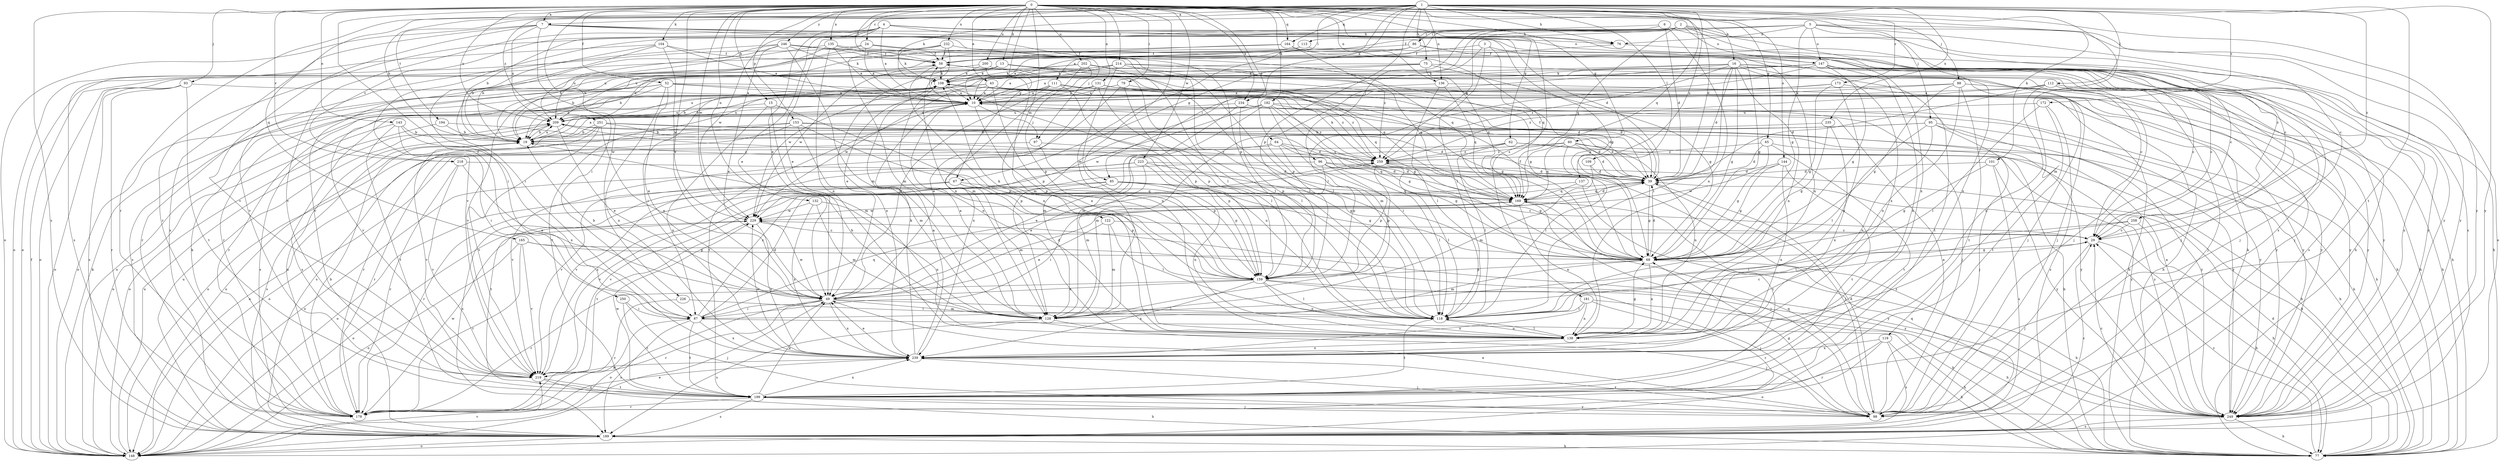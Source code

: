 strict digraph  {
0;
1;
2;
3;
4;
5;
6;
7;
10;
13;
15;
16;
19;
24;
29;
39;
43;
49;
52;
58;
60;
62;
64;
65;
67;
68;
75;
76;
77;
79;
85;
86;
87;
88;
93;
95;
96;
97;
98;
101;
104;
108;
109;
111;
112;
113;
118;
119;
122;
128;
131;
132;
135;
136;
137;
138;
143;
144;
147;
148;
153;
159;
164;
165;
169;
172;
173;
178;
181;
182;
189;
194;
199;
200;
202;
209;
214;
218;
219;
223;
226;
229;
232;
234;
235;
239;
246;
249;
250;
251;
258;
259;
0 -> 7  [label=a];
0 -> 13  [label=b];
0 -> 15  [label=b];
0 -> 16  [label=b];
0 -> 24  [label=c];
0 -> 39  [label=d];
0 -> 43  [label=e];
0 -> 49  [label=e];
0 -> 52  [label=f];
0 -> 58  [label=f];
0 -> 60  [label=g];
0 -> 62  [label=g];
0 -> 64  [label=g];
0 -> 65  [label=g];
0 -> 67  [label=g];
0 -> 79  [label=i];
0 -> 85  [label=i];
0 -> 88  [label=j];
0 -> 93  [label=j];
0 -> 95  [label=j];
0 -> 101  [label=k];
0 -> 104  [label=k];
0 -> 119  [label=m];
0 -> 122  [label=m];
0 -> 131  [label=n];
0 -> 132  [label=n];
0 -> 135  [label=n];
0 -> 136  [label=n];
0 -> 143  [label=o];
0 -> 144  [label=o];
0 -> 153  [label=p];
0 -> 164  [label=q];
0 -> 181  [label=s];
0 -> 182  [label=s];
0 -> 189  [label=s];
0 -> 200  [label=u];
0 -> 202  [label=u];
0 -> 209  [label=u];
0 -> 214  [label=v];
0 -> 218  [label=v];
0 -> 223  [label=w];
0 -> 226  [label=w];
0 -> 229  [label=w];
0 -> 232  [label=x];
0 -> 234  [label=x];
0 -> 246  [label=y];
0 -> 249  [label=y];
0 -> 250  [label=z];
1 -> 7  [label=a];
1 -> 19  [label=b];
1 -> 49  [label=e];
1 -> 75  [label=h];
1 -> 76  [label=h];
1 -> 108  [label=k];
1 -> 109  [label=l];
1 -> 111  [label=l];
1 -> 112  [label=l];
1 -> 128  [label=m];
1 -> 136  [label=n];
1 -> 137  [label=n];
1 -> 159  [label=p];
1 -> 164  [label=q];
1 -> 165  [label=q];
1 -> 169  [label=q];
1 -> 172  [label=r];
1 -> 173  [label=r];
1 -> 178  [label=r];
1 -> 194  [label=t];
1 -> 199  [label=t];
1 -> 234  [label=x];
1 -> 235  [label=x];
1 -> 249  [label=y];
1 -> 251  [label=z];
1 -> 258  [label=z];
2 -> 10  [label=a];
2 -> 29  [label=c];
2 -> 67  [label=g];
2 -> 96  [label=j];
2 -> 113  [label=l];
2 -> 147  [label=o];
2 -> 169  [label=q];
2 -> 239  [label=x];
2 -> 258  [label=z];
2 -> 259  [label=z];
3 -> 58  [label=f];
3 -> 85  [label=i];
3 -> 118  [label=l];
3 -> 138  [label=n];
3 -> 169  [label=q];
4 -> 10  [label=a];
4 -> 19  [label=b];
4 -> 29  [label=c];
4 -> 39  [label=d];
4 -> 49  [label=e];
4 -> 68  [label=g];
4 -> 76  [label=h];
4 -> 147  [label=o];
4 -> 218  [label=v];
4 -> 219  [label=v];
4 -> 229  [label=w];
5 -> 58  [label=f];
5 -> 68  [label=g];
5 -> 76  [label=h];
5 -> 147  [label=o];
5 -> 148  [label=o];
5 -> 178  [label=r];
5 -> 189  [label=s];
5 -> 219  [label=v];
5 -> 239  [label=x];
5 -> 249  [label=y];
6 -> 39  [label=d];
6 -> 49  [label=e];
6 -> 86  [label=i];
6 -> 138  [label=n];
6 -> 189  [label=s];
7 -> 76  [label=h];
7 -> 87  [label=i];
7 -> 97  [label=j];
7 -> 148  [label=o];
7 -> 159  [label=p];
7 -> 189  [label=s];
7 -> 209  [label=u];
7 -> 219  [label=v];
7 -> 249  [label=y];
10 -> 58  [label=f];
10 -> 97  [label=j];
10 -> 159  [label=p];
10 -> 189  [label=s];
10 -> 199  [label=t];
10 -> 209  [label=u];
13 -> 29  [label=c];
13 -> 68  [label=g];
13 -> 108  [label=k];
13 -> 118  [label=l];
13 -> 148  [label=o];
13 -> 169  [label=q];
13 -> 209  [label=u];
13 -> 239  [label=x];
15 -> 128  [label=m];
15 -> 159  [label=p];
15 -> 209  [label=u];
15 -> 239  [label=x];
16 -> 10  [label=a];
16 -> 29  [label=c];
16 -> 39  [label=d];
16 -> 68  [label=g];
16 -> 98  [label=j];
16 -> 108  [label=k];
16 -> 118  [label=l];
16 -> 138  [label=n];
16 -> 159  [label=p];
16 -> 189  [label=s];
16 -> 199  [label=t];
16 -> 259  [label=z];
19 -> 10  [label=a];
19 -> 189  [label=s];
19 -> 209  [label=u];
19 -> 219  [label=v];
19 -> 259  [label=z];
24 -> 10  [label=a];
24 -> 19  [label=b];
24 -> 58  [label=f];
24 -> 68  [label=g];
24 -> 118  [label=l];
24 -> 148  [label=o];
29 -> 68  [label=g];
29 -> 77  [label=h];
29 -> 98  [label=j];
39 -> 58  [label=f];
39 -> 68  [label=g];
39 -> 98  [label=j];
39 -> 169  [label=q];
43 -> 10  [label=a];
43 -> 19  [label=b];
43 -> 68  [label=g];
43 -> 77  [label=h];
43 -> 159  [label=p];
43 -> 178  [label=r];
43 -> 229  [label=w];
43 -> 259  [label=z];
49 -> 19  [label=b];
49 -> 39  [label=d];
49 -> 87  [label=i];
49 -> 118  [label=l];
49 -> 128  [label=m];
49 -> 148  [label=o];
49 -> 178  [label=r];
49 -> 229  [label=w];
49 -> 239  [label=x];
52 -> 10  [label=a];
52 -> 39  [label=d];
52 -> 49  [label=e];
52 -> 68  [label=g];
52 -> 148  [label=o];
52 -> 189  [label=s];
52 -> 219  [label=v];
52 -> 239  [label=x];
58 -> 108  [label=k];
58 -> 138  [label=n];
58 -> 229  [label=w];
60 -> 39  [label=d];
60 -> 49  [label=e];
60 -> 118  [label=l];
60 -> 138  [label=n];
60 -> 169  [label=q];
60 -> 249  [label=y];
60 -> 259  [label=z];
62 -> 77  [label=h];
62 -> 118  [label=l];
62 -> 148  [label=o];
62 -> 249  [label=y];
62 -> 259  [label=z];
64 -> 68  [label=g];
64 -> 159  [label=p];
64 -> 169  [label=q];
64 -> 178  [label=r];
64 -> 219  [label=v];
64 -> 259  [label=z];
65 -> 39  [label=d];
65 -> 68  [label=g];
65 -> 77  [label=h];
65 -> 199  [label=t];
65 -> 259  [label=z];
67 -> 128  [label=m];
67 -> 148  [label=o];
67 -> 159  [label=p];
67 -> 169  [label=q];
67 -> 189  [label=s];
68 -> 39  [label=d];
68 -> 58  [label=f];
68 -> 77  [label=h];
68 -> 128  [label=m];
68 -> 138  [label=n];
68 -> 159  [label=p];
75 -> 68  [label=g];
75 -> 98  [label=j];
75 -> 108  [label=k];
75 -> 169  [label=q];
75 -> 178  [label=r];
75 -> 219  [label=v];
76 -> 58  [label=f];
76 -> 77  [label=h];
77 -> 29  [label=c];
77 -> 39  [label=d];
79 -> 10  [label=a];
79 -> 49  [label=e];
79 -> 159  [label=p];
79 -> 259  [label=z];
85 -> 29  [label=c];
85 -> 68  [label=g];
85 -> 138  [label=n];
85 -> 169  [label=q];
85 -> 178  [label=r];
85 -> 199  [label=t];
85 -> 219  [label=v];
86 -> 10  [label=a];
86 -> 58  [label=f];
86 -> 148  [label=o];
86 -> 239  [label=x];
86 -> 249  [label=y];
87 -> 39  [label=d];
87 -> 77  [label=h];
87 -> 169  [label=q];
87 -> 178  [label=r];
87 -> 189  [label=s];
87 -> 199  [label=t];
87 -> 239  [label=x];
87 -> 259  [label=z];
88 -> 10  [label=a];
88 -> 19  [label=b];
88 -> 68  [label=g];
88 -> 77  [label=h];
88 -> 138  [label=n];
88 -> 199  [label=t];
88 -> 249  [label=y];
93 -> 10  [label=a];
93 -> 148  [label=o];
93 -> 178  [label=r];
93 -> 189  [label=s];
93 -> 199  [label=t];
95 -> 19  [label=b];
95 -> 77  [label=h];
95 -> 98  [label=j];
95 -> 118  [label=l];
95 -> 128  [label=m];
95 -> 138  [label=n];
95 -> 249  [label=y];
96 -> 39  [label=d];
96 -> 49  [label=e];
96 -> 77  [label=h];
96 -> 118  [label=l];
96 -> 159  [label=p];
96 -> 219  [label=v];
97 -> 148  [label=o];
97 -> 159  [label=p];
97 -> 259  [label=z];
98 -> 10  [label=a];
98 -> 39  [label=d];
98 -> 49  [label=e];
98 -> 68  [label=g];
98 -> 169  [label=q];
98 -> 239  [label=x];
101 -> 39  [label=d];
101 -> 68  [label=g];
101 -> 189  [label=s];
101 -> 249  [label=y];
104 -> 10  [label=a];
104 -> 19  [label=b];
104 -> 58  [label=f];
104 -> 87  [label=i];
104 -> 189  [label=s];
104 -> 229  [label=w];
108 -> 10  [label=a];
108 -> 87  [label=i];
108 -> 118  [label=l];
108 -> 138  [label=n];
108 -> 209  [label=u];
109 -> 39  [label=d];
109 -> 128  [label=m];
111 -> 10  [label=a];
111 -> 19  [label=b];
111 -> 49  [label=e];
111 -> 159  [label=p];
111 -> 169  [label=q];
111 -> 249  [label=y];
112 -> 10  [label=a];
112 -> 39  [label=d];
112 -> 77  [label=h];
112 -> 98  [label=j];
112 -> 138  [label=n];
112 -> 249  [label=y];
112 -> 259  [label=z];
113 -> 19  [label=b];
113 -> 29  [label=c];
113 -> 58  [label=f];
118 -> 138  [label=n];
118 -> 199  [label=t];
118 -> 209  [label=u];
119 -> 77  [label=h];
119 -> 148  [label=o];
119 -> 178  [label=r];
119 -> 189  [label=s];
119 -> 239  [label=x];
122 -> 29  [label=c];
122 -> 49  [label=e];
122 -> 118  [label=l];
122 -> 128  [label=m];
128 -> 10  [label=a];
128 -> 19  [label=b];
128 -> 29  [label=c];
128 -> 98  [label=j];
128 -> 189  [label=s];
131 -> 10  [label=a];
131 -> 39  [label=d];
131 -> 77  [label=h];
131 -> 118  [label=l];
131 -> 148  [label=o];
131 -> 199  [label=t];
131 -> 239  [label=x];
131 -> 249  [label=y];
132 -> 128  [label=m];
132 -> 138  [label=n];
132 -> 229  [label=w];
132 -> 239  [label=x];
135 -> 10  [label=a];
135 -> 19  [label=b];
135 -> 58  [label=f];
135 -> 138  [label=n];
135 -> 169  [label=q];
135 -> 209  [label=u];
136 -> 10  [label=a];
136 -> 77  [label=h];
136 -> 118  [label=l];
136 -> 169  [label=q];
137 -> 169  [label=q];
137 -> 199  [label=t];
137 -> 219  [label=v];
138 -> 68  [label=g];
138 -> 118  [label=l];
138 -> 239  [label=x];
143 -> 19  [label=b];
143 -> 87  [label=i];
143 -> 148  [label=o];
143 -> 199  [label=t];
143 -> 239  [label=x];
144 -> 39  [label=d];
144 -> 68  [label=g];
144 -> 199  [label=t];
144 -> 229  [label=w];
144 -> 239  [label=x];
147 -> 10  [label=a];
147 -> 29  [label=c];
147 -> 49  [label=e];
147 -> 68  [label=g];
147 -> 77  [label=h];
147 -> 98  [label=j];
147 -> 108  [label=k];
147 -> 128  [label=m];
147 -> 239  [label=x];
147 -> 249  [label=y];
148 -> 49  [label=e];
148 -> 58  [label=f];
148 -> 108  [label=k];
148 -> 209  [label=u];
148 -> 219  [label=v];
153 -> 19  [label=b];
153 -> 39  [label=d];
153 -> 128  [label=m];
153 -> 148  [label=o];
153 -> 159  [label=p];
153 -> 189  [label=s];
153 -> 249  [label=y];
159 -> 49  [label=e];
159 -> 77  [label=h];
159 -> 98  [label=j];
159 -> 108  [label=k];
159 -> 118  [label=l];
159 -> 138  [label=n];
159 -> 178  [label=r];
159 -> 239  [label=x];
164 -> 58  [label=f];
164 -> 68  [label=g];
164 -> 209  [label=u];
164 -> 259  [label=z];
165 -> 68  [label=g];
165 -> 148  [label=o];
165 -> 178  [label=r];
165 -> 219  [label=v];
165 -> 249  [label=y];
169 -> 39  [label=d];
169 -> 87  [label=i];
169 -> 98  [label=j];
169 -> 138  [label=n];
169 -> 229  [label=w];
172 -> 118  [label=l];
172 -> 189  [label=s];
172 -> 199  [label=t];
172 -> 209  [label=u];
173 -> 10  [label=a];
173 -> 68  [label=g];
173 -> 128  [label=m];
173 -> 138  [label=n];
173 -> 249  [label=y];
178 -> 19  [label=b];
178 -> 108  [label=k];
178 -> 209  [label=u];
178 -> 229  [label=w];
178 -> 239  [label=x];
181 -> 77  [label=h];
181 -> 118  [label=l];
181 -> 138  [label=n];
181 -> 178  [label=r];
181 -> 239  [label=x];
182 -> 39  [label=d];
182 -> 68  [label=g];
182 -> 98  [label=j];
182 -> 118  [label=l];
182 -> 128  [label=m];
182 -> 189  [label=s];
182 -> 209  [label=u];
182 -> 229  [label=w];
182 -> 259  [label=z];
189 -> 29  [label=c];
189 -> 77  [label=h];
189 -> 148  [label=o];
189 -> 169  [label=q];
189 -> 209  [label=u];
194 -> 19  [label=b];
194 -> 39  [label=d];
194 -> 148  [label=o];
199 -> 49  [label=e];
199 -> 98  [label=j];
199 -> 178  [label=r];
199 -> 189  [label=s];
199 -> 229  [label=w];
199 -> 239  [label=x];
199 -> 249  [label=y];
200 -> 98  [label=j];
200 -> 108  [label=k];
200 -> 138  [label=n];
200 -> 178  [label=r];
202 -> 19  [label=b];
202 -> 98  [label=j];
202 -> 108  [label=k];
202 -> 118  [label=l];
202 -> 128  [label=m];
202 -> 159  [label=p];
209 -> 19  [label=b];
209 -> 39  [label=d];
209 -> 49  [label=e];
209 -> 77  [label=h];
214 -> 19  [label=b];
214 -> 98  [label=j];
214 -> 108  [label=k];
214 -> 118  [label=l];
214 -> 138  [label=n];
214 -> 169  [label=q];
214 -> 229  [label=w];
218 -> 39  [label=d];
218 -> 49  [label=e];
218 -> 178  [label=r];
218 -> 219  [label=v];
219 -> 77  [label=h];
219 -> 199  [label=t];
219 -> 259  [label=z];
223 -> 39  [label=d];
223 -> 68  [label=g];
223 -> 128  [label=m];
223 -> 148  [label=o];
223 -> 159  [label=p];
223 -> 219  [label=v];
226 -> 118  [label=l];
226 -> 178  [label=r];
229 -> 29  [label=c];
229 -> 148  [label=o];
229 -> 219  [label=v];
229 -> 239  [label=x];
229 -> 249  [label=y];
232 -> 58  [label=f];
232 -> 77  [label=h];
232 -> 108  [label=k];
232 -> 128  [label=m];
232 -> 138  [label=n];
232 -> 219  [label=v];
234 -> 77  [label=h];
234 -> 128  [label=m];
234 -> 159  [label=p];
234 -> 209  [label=u];
234 -> 249  [label=y];
235 -> 19  [label=b];
235 -> 68  [label=g];
235 -> 239  [label=x];
239 -> 10  [label=a];
239 -> 49  [label=e];
239 -> 98  [label=j];
239 -> 108  [label=k];
239 -> 219  [label=v];
239 -> 229  [label=w];
246 -> 49  [label=e];
246 -> 58  [label=f];
246 -> 87  [label=i];
246 -> 108  [label=k];
246 -> 118  [label=l];
246 -> 128  [label=m];
246 -> 209  [label=u];
246 -> 219  [label=v];
246 -> 249  [label=y];
249 -> 10  [label=a];
249 -> 29  [label=c];
249 -> 77  [label=h];
249 -> 108  [label=k];
249 -> 189  [label=s];
249 -> 259  [label=z];
250 -> 87  [label=i];
250 -> 98  [label=j];
250 -> 199  [label=t];
251 -> 19  [label=b];
251 -> 39  [label=d];
251 -> 49  [label=e];
251 -> 148  [label=o];
251 -> 159  [label=p];
251 -> 178  [label=r];
251 -> 219  [label=v];
251 -> 249  [label=y];
258 -> 29  [label=c];
258 -> 77  [label=h];
258 -> 87  [label=i];
258 -> 118  [label=l];
259 -> 39  [label=d];
259 -> 68  [label=g];
259 -> 108  [label=k];
259 -> 118  [label=l];
259 -> 159  [label=p];
}
